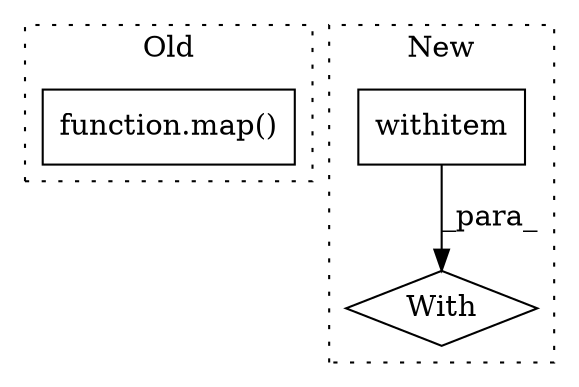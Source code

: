 digraph G {
subgraph cluster0 {
1 [label="function.map()" a="75" s="1495,1554" l="4,1" shape="box"];
label = "Old";
style="dotted";
}
subgraph cluster1 {
2 [label="withitem" a="49" s="1661" l="4" shape="box"];
3 [label="With" a="39" s="1656,1665" l="5,52" shape="diamond"];
label = "New";
style="dotted";
}
2 -> 3 [label="_para_"];
}